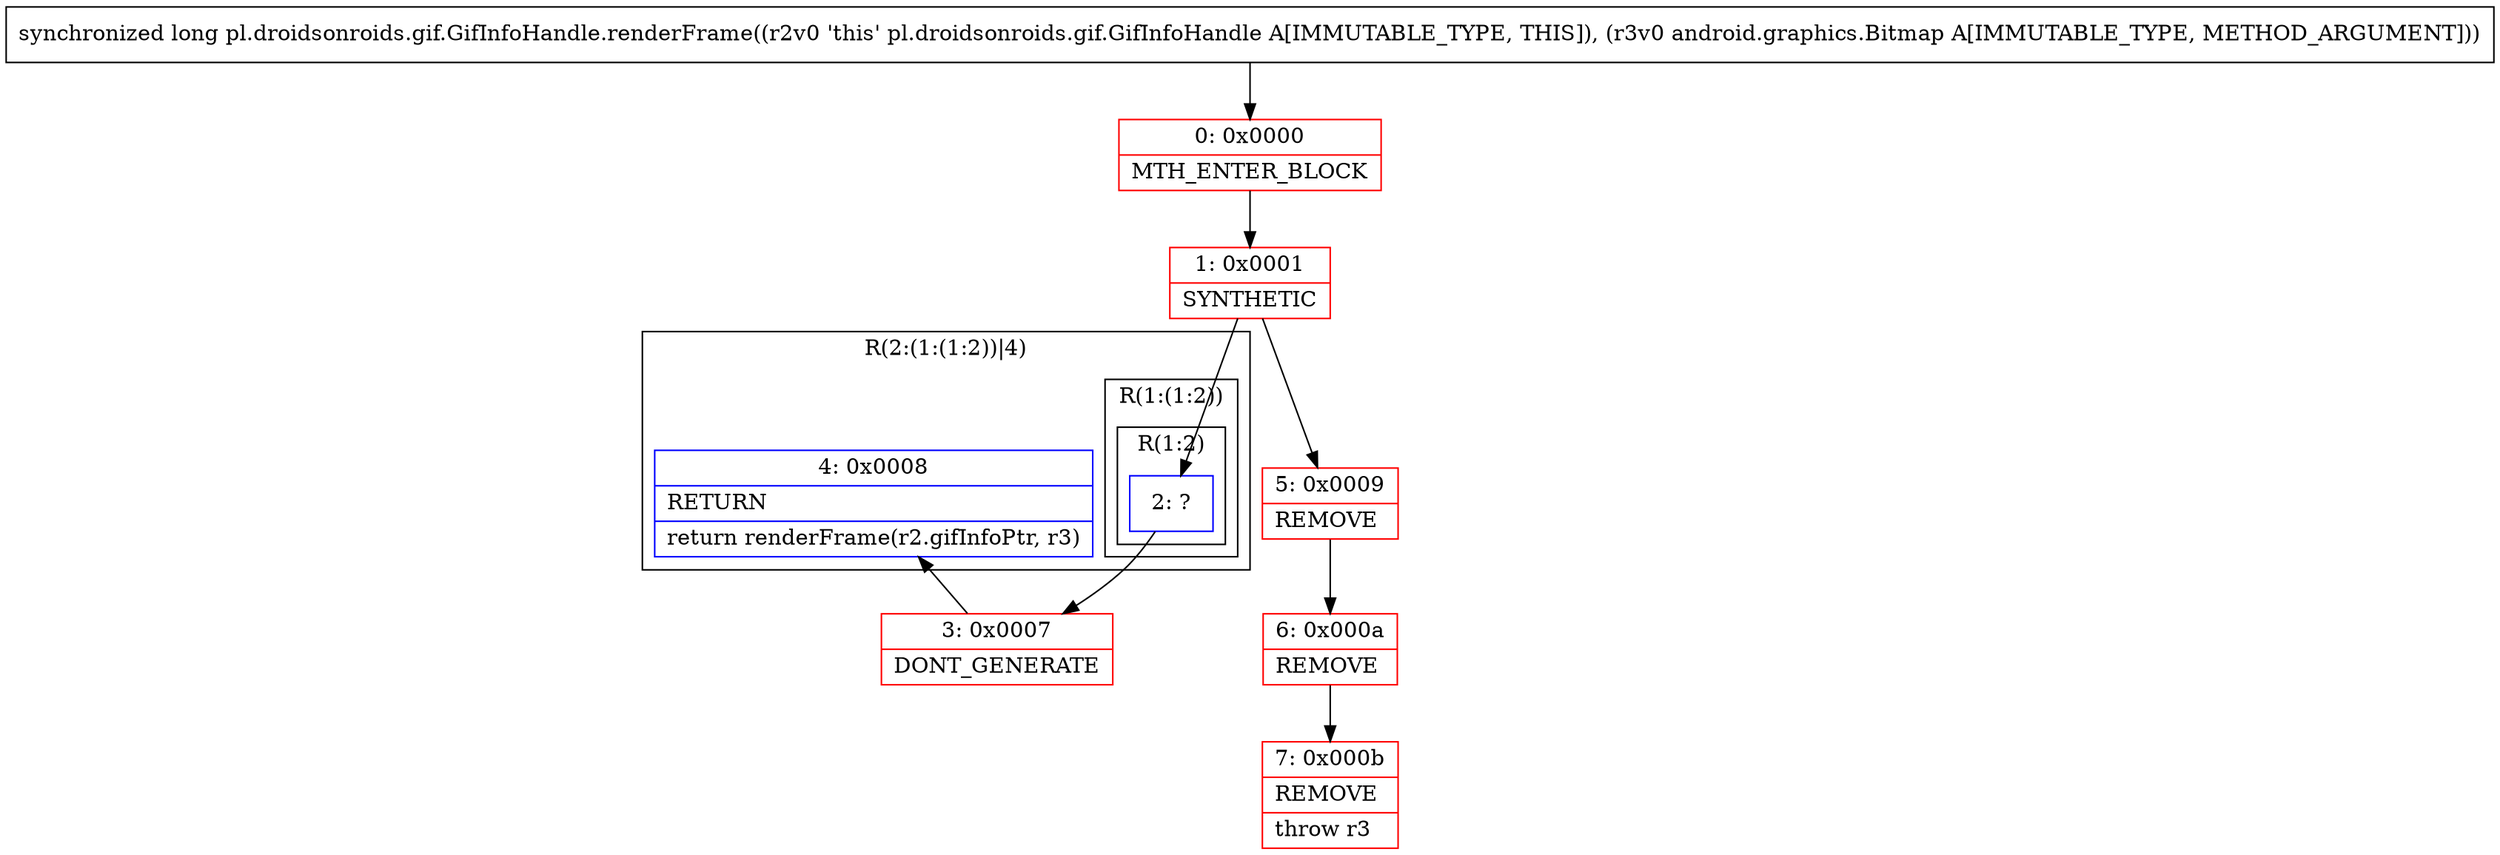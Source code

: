 digraph "CFG forpl.droidsonroids.gif.GifInfoHandle.renderFrame(Landroid\/graphics\/Bitmap;)J" {
subgraph cluster_Region_376787899 {
label = "R(2:(1:(1:2))|4)";
node [shape=record,color=blue];
subgraph cluster_Region_843482584 {
label = "R(1:(1:2))";
node [shape=record,color=blue];
subgraph cluster_Region_1897023588 {
label = "R(1:2)";
node [shape=record,color=blue];
Node_2 [shape=record,label="{2\:\ ?}"];
}
}
Node_4 [shape=record,label="{4\:\ 0x0008|RETURN\l|return renderFrame(r2.gifInfoPtr, r3)\l}"];
}
Node_0 [shape=record,color=red,label="{0\:\ 0x0000|MTH_ENTER_BLOCK\l}"];
Node_1 [shape=record,color=red,label="{1\:\ 0x0001|SYNTHETIC\l}"];
Node_3 [shape=record,color=red,label="{3\:\ 0x0007|DONT_GENERATE\l}"];
Node_5 [shape=record,color=red,label="{5\:\ 0x0009|REMOVE\l}"];
Node_6 [shape=record,color=red,label="{6\:\ 0x000a|REMOVE\l}"];
Node_7 [shape=record,color=red,label="{7\:\ 0x000b|REMOVE\l|throw r3\l}"];
MethodNode[shape=record,label="{synchronized long pl.droidsonroids.gif.GifInfoHandle.renderFrame((r2v0 'this' pl.droidsonroids.gif.GifInfoHandle A[IMMUTABLE_TYPE, THIS]), (r3v0 android.graphics.Bitmap A[IMMUTABLE_TYPE, METHOD_ARGUMENT])) }"];
MethodNode -> Node_0;
Node_2 -> Node_3;
Node_0 -> Node_1;
Node_1 -> Node_2;
Node_1 -> Node_5;
Node_3 -> Node_4;
Node_5 -> Node_6;
Node_6 -> Node_7;
}

